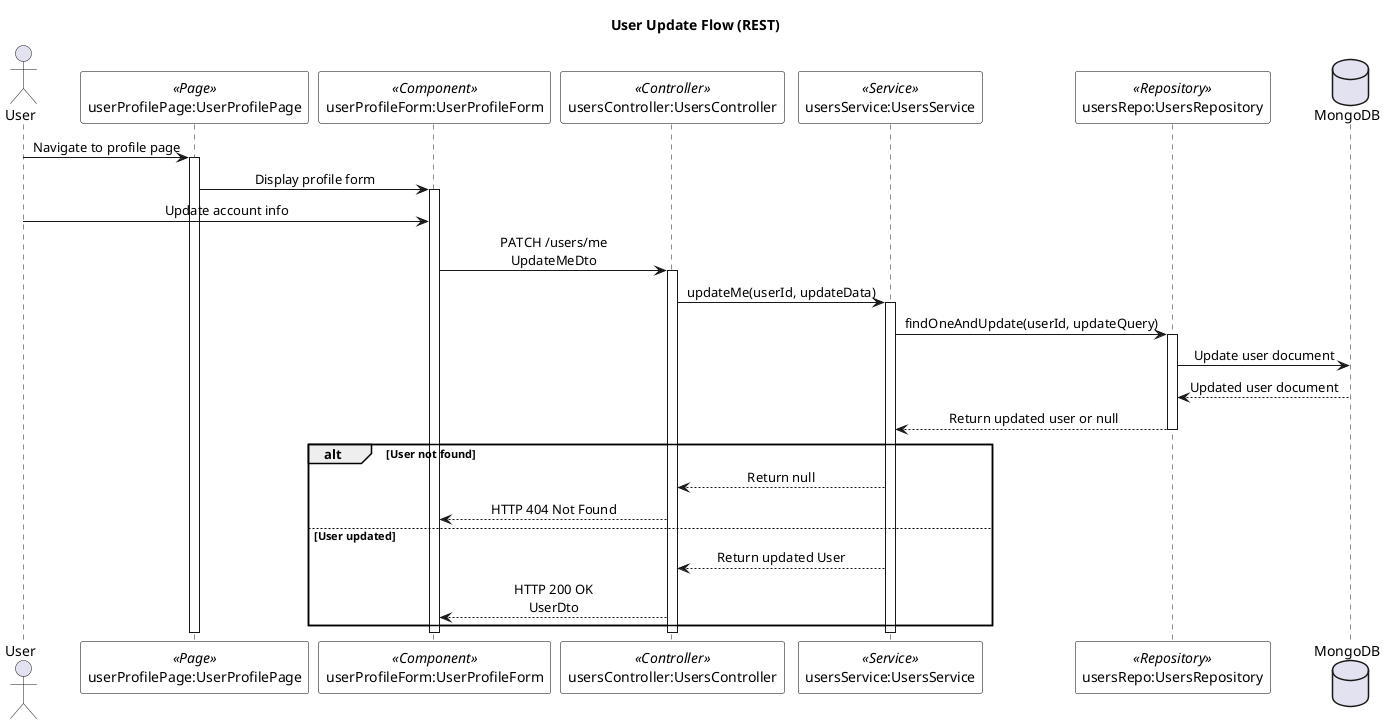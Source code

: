 @startuml User Update Flow

skinparam SequenceMessageAlignment center
skinparam SequenceBoxBackgroundColor white
skinparam SequenceBoxBorderColor black
skinparam NoteBackgroundColor lightyellow
skinparam NoteBorderColor black
skinparam ParticipantBackgroundColor white
skinparam ParticipantBorderColor black

title User Update Flow (REST)

actor "User" as user
participant "userProfilePage:UserProfilePage" as userProfilePage <<Page>>
participant "userProfileForm:UserProfileForm" as userProfileForm <<Component>>
participant "usersController:UsersController" as usersController <<Controller>>
participant "usersService:UsersService" as usersService <<Service>>
participant "usersRepo:UsersRepository" as usersRepo <<Repository>>
database "MongoDB" as mongoDB

user -> userProfilePage : Navigate to profile page
activate userProfilePage

userProfilePage -> userProfileForm : Display profile form
activate userProfileForm

user -> userProfileForm : Update account info

userProfileForm -> usersController : PATCH /users/me\nUpdateMeDto
activate usersController

usersController -> usersService : updateMe(userId, updateData)
activate usersService

usersService -> usersRepo : findOneAndUpdate(userId, updateQuery)
activate usersRepo
usersRepo -> mongoDB : Update user document
mongoDB --> usersRepo : Updated user document
usersRepo --> usersService : Return updated user or null
deactivate usersRepo

alt User not found
    usersService --> usersController : Return null
    usersController --> userProfileForm : HTTP 404 Not Found
else User updated
    usersService --> usersController : Return updated User
    usersController --> userProfileForm : HTTP 200 OK\nUserDto
end

deactivate usersService
deactivate usersController

deactivate userProfileForm
deactivate userProfilePage

@enduml
